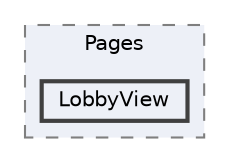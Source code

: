 digraph "Bloberts/Scripts/UI/Pages/LobbyView"
{
 // LATEX_PDF_SIZE
  bgcolor="transparent";
  edge [fontname=Helvetica,fontsize=10,labelfontname=Helvetica,labelfontsize=10];
  node [fontname=Helvetica,fontsize=10,shape=box,height=0.2,width=0.4];
  compound=true
  subgraph clusterdir_0ec4a9d89eea34853c2ecb2ecdbd9dde {
    graph [ bgcolor="#edf0f7", pencolor="grey50", label="Pages", fontname=Helvetica,fontsize=10 style="filled,dashed", URL="dir_0ec4a9d89eea34853c2ecb2ecdbd9dde.html",tooltip=""]
  dir_d1cd8bc74d06d0f12f8682a1bd62727b [label="LobbyView", fillcolor="#edf0f7", color="grey25", style="filled,bold", URL="dir_d1cd8bc74d06d0f12f8682a1bd62727b.html",tooltip=""];
  }
}

